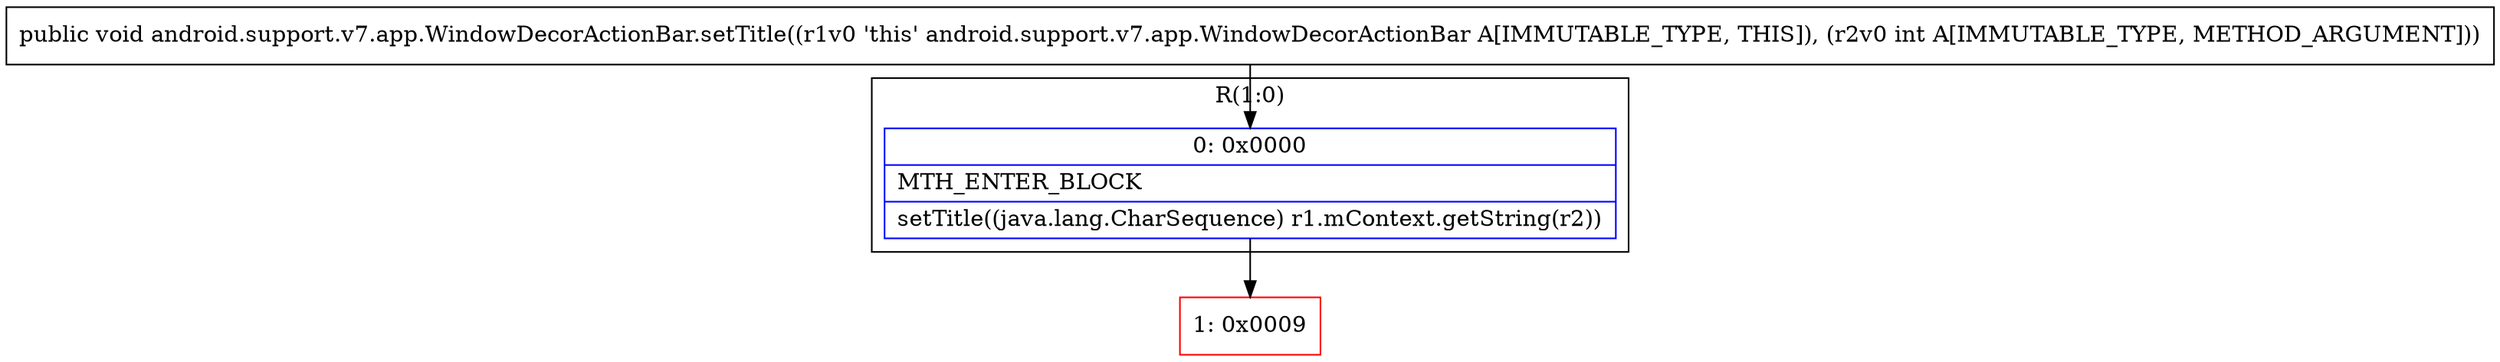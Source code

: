 digraph "CFG forandroid.support.v7.app.WindowDecorActionBar.setTitle(I)V" {
subgraph cluster_Region_237688669 {
label = "R(1:0)";
node [shape=record,color=blue];
Node_0 [shape=record,label="{0\:\ 0x0000|MTH_ENTER_BLOCK\l|setTitle((java.lang.CharSequence) r1.mContext.getString(r2))\l}"];
}
Node_1 [shape=record,color=red,label="{1\:\ 0x0009}"];
MethodNode[shape=record,label="{public void android.support.v7.app.WindowDecorActionBar.setTitle((r1v0 'this' android.support.v7.app.WindowDecorActionBar A[IMMUTABLE_TYPE, THIS]), (r2v0 int A[IMMUTABLE_TYPE, METHOD_ARGUMENT])) }"];
MethodNode -> Node_0;
Node_0 -> Node_1;
}

